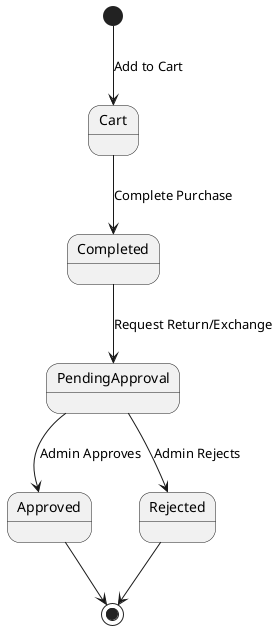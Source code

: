 
@startuml order_state_diagram
[*] --> Cart: Add to Cart
Cart --> Completed: Complete Purchase
Completed --> PendingApproval: Request Return/Exchange
PendingApproval --> Approved: Admin Approves
PendingApproval --> Rejected: Admin Rejects
Approved --> [*]
Rejected --> [*]
@enduml

